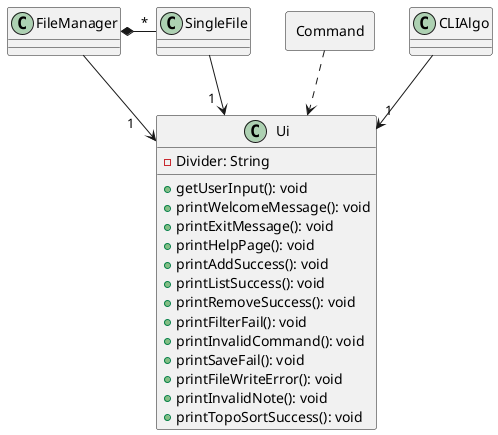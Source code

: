 @startuml
'https://plantuml.com/class-diagram

class Ui {
-Divider: String
+getUserInput(): void
+printWelcomeMessage(): void
+printExitMessage(): void
+printHelpPage(): void
+printAddSuccess(): void
+printListSuccess(): void
+printRemoveSuccess(): void
+printFilterFail(): void
+printInvalidCommand(): void
+printSaveFail(): void
+printFileWriteError(): void
+printInvalidNote(): void
+printTopoSortSuccess(): void
}

package Command <<Rectangle>> {
}

CLIAlgo--> "1" Ui

FileManager --> "1    " Ui
FileManager *- "*" SingleFile
SingleFile --> "1  " Ui

Command ..> Ui

@enduml